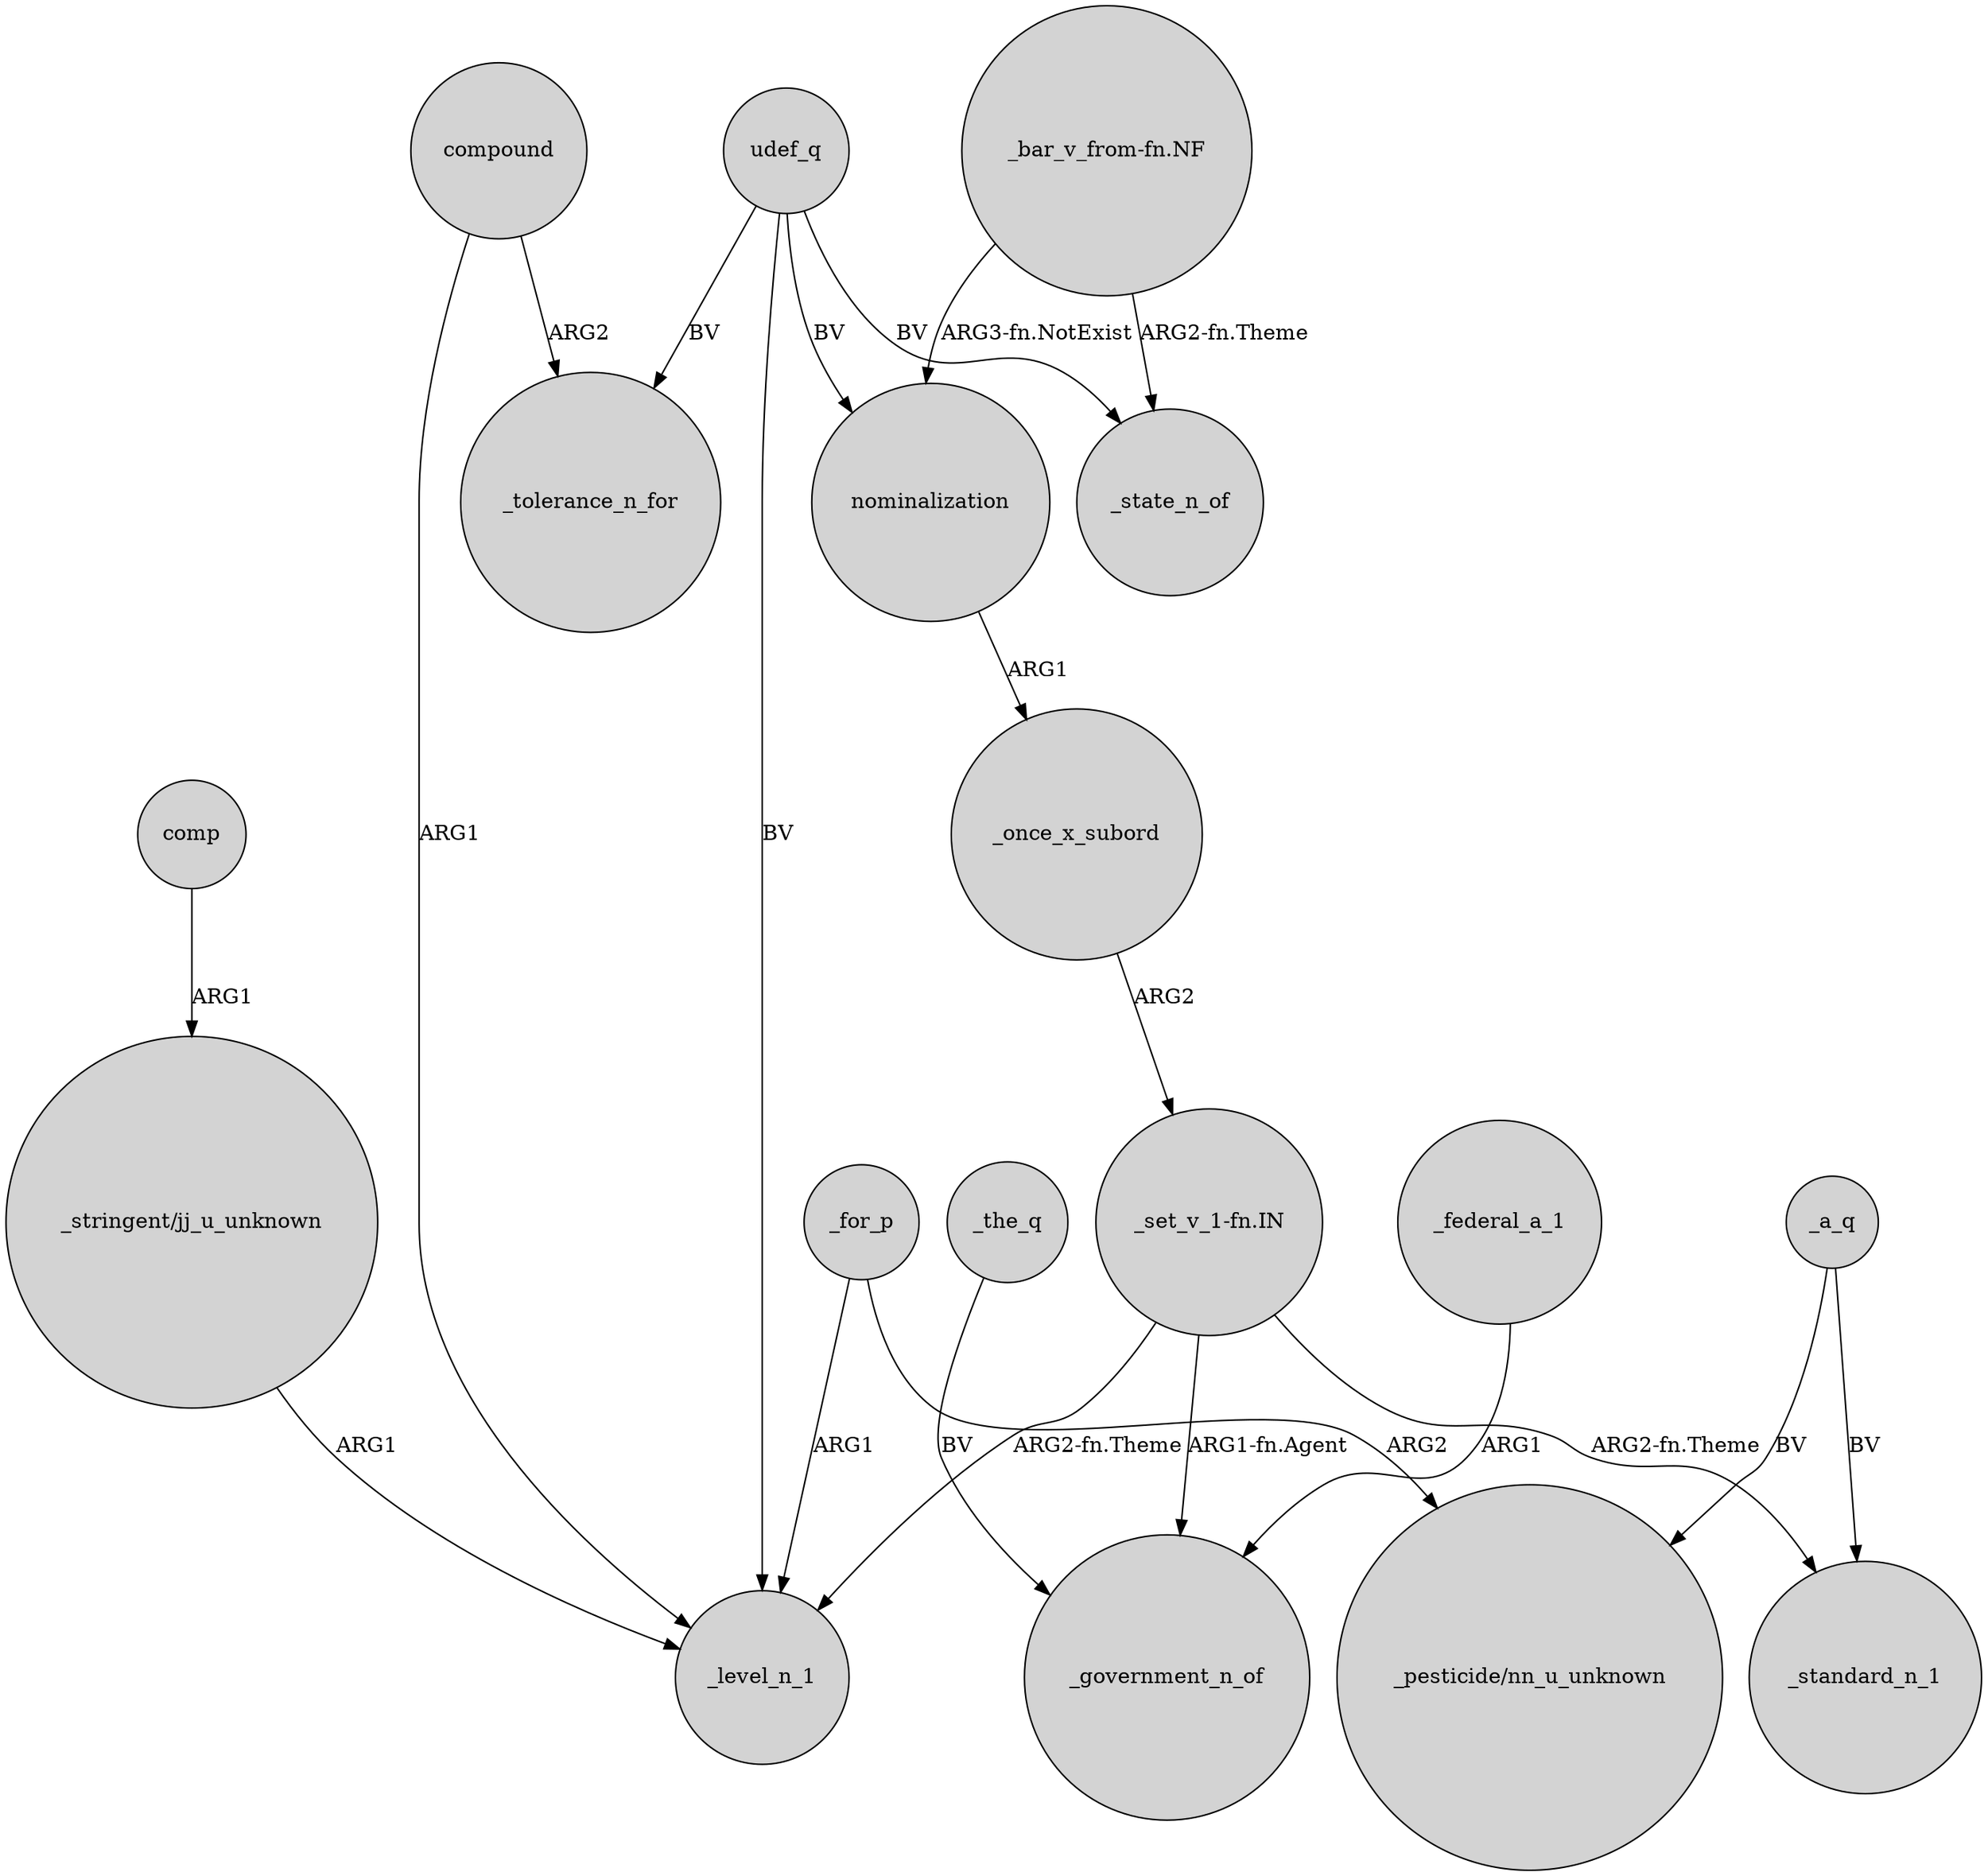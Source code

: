 digraph {
	node [shape=circle style=filled]
	compound -> _tolerance_n_for [label=ARG2]
	"_set_v_1-fn.IN" -> _level_n_1 [label="ARG2-fn.Theme"]
	udef_q -> _state_n_of [label=BV]
	_a_q -> "_pesticide/nn_u_unknown" [label=BV]
	_once_x_subord -> "_set_v_1-fn.IN" [label=ARG2]
	_for_p -> "_pesticide/nn_u_unknown" [label=ARG2]
	comp -> "_stringent/jj_u_unknown" [label=ARG1]
	_federal_a_1 -> _government_n_of [label=ARG1]
	nominalization -> _once_x_subord [label=ARG1]
	udef_q -> _level_n_1 [label=BV]
	"_set_v_1-fn.IN" -> _standard_n_1 [label="ARG2-fn.Theme"]
	"_stringent/jj_u_unknown" -> _level_n_1 [label=ARG1]
	"_set_v_1-fn.IN" -> _government_n_of [label="ARG1-fn.Agent"]
	udef_q -> nominalization [label=BV]
	_a_q -> _standard_n_1 [label=BV]
	_for_p -> _level_n_1 [label=ARG1]
	_the_q -> _government_n_of [label=BV]
	"_bar_v_from-fn.NF" -> nominalization [label="ARG3-fn.NotExist"]
	udef_q -> _tolerance_n_for [label=BV]
	"_bar_v_from-fn.NF" -> _state_n_of [label="ARG2-fn.Theme"]
	compound -> _level_n_1 [label=ARG1]
}
